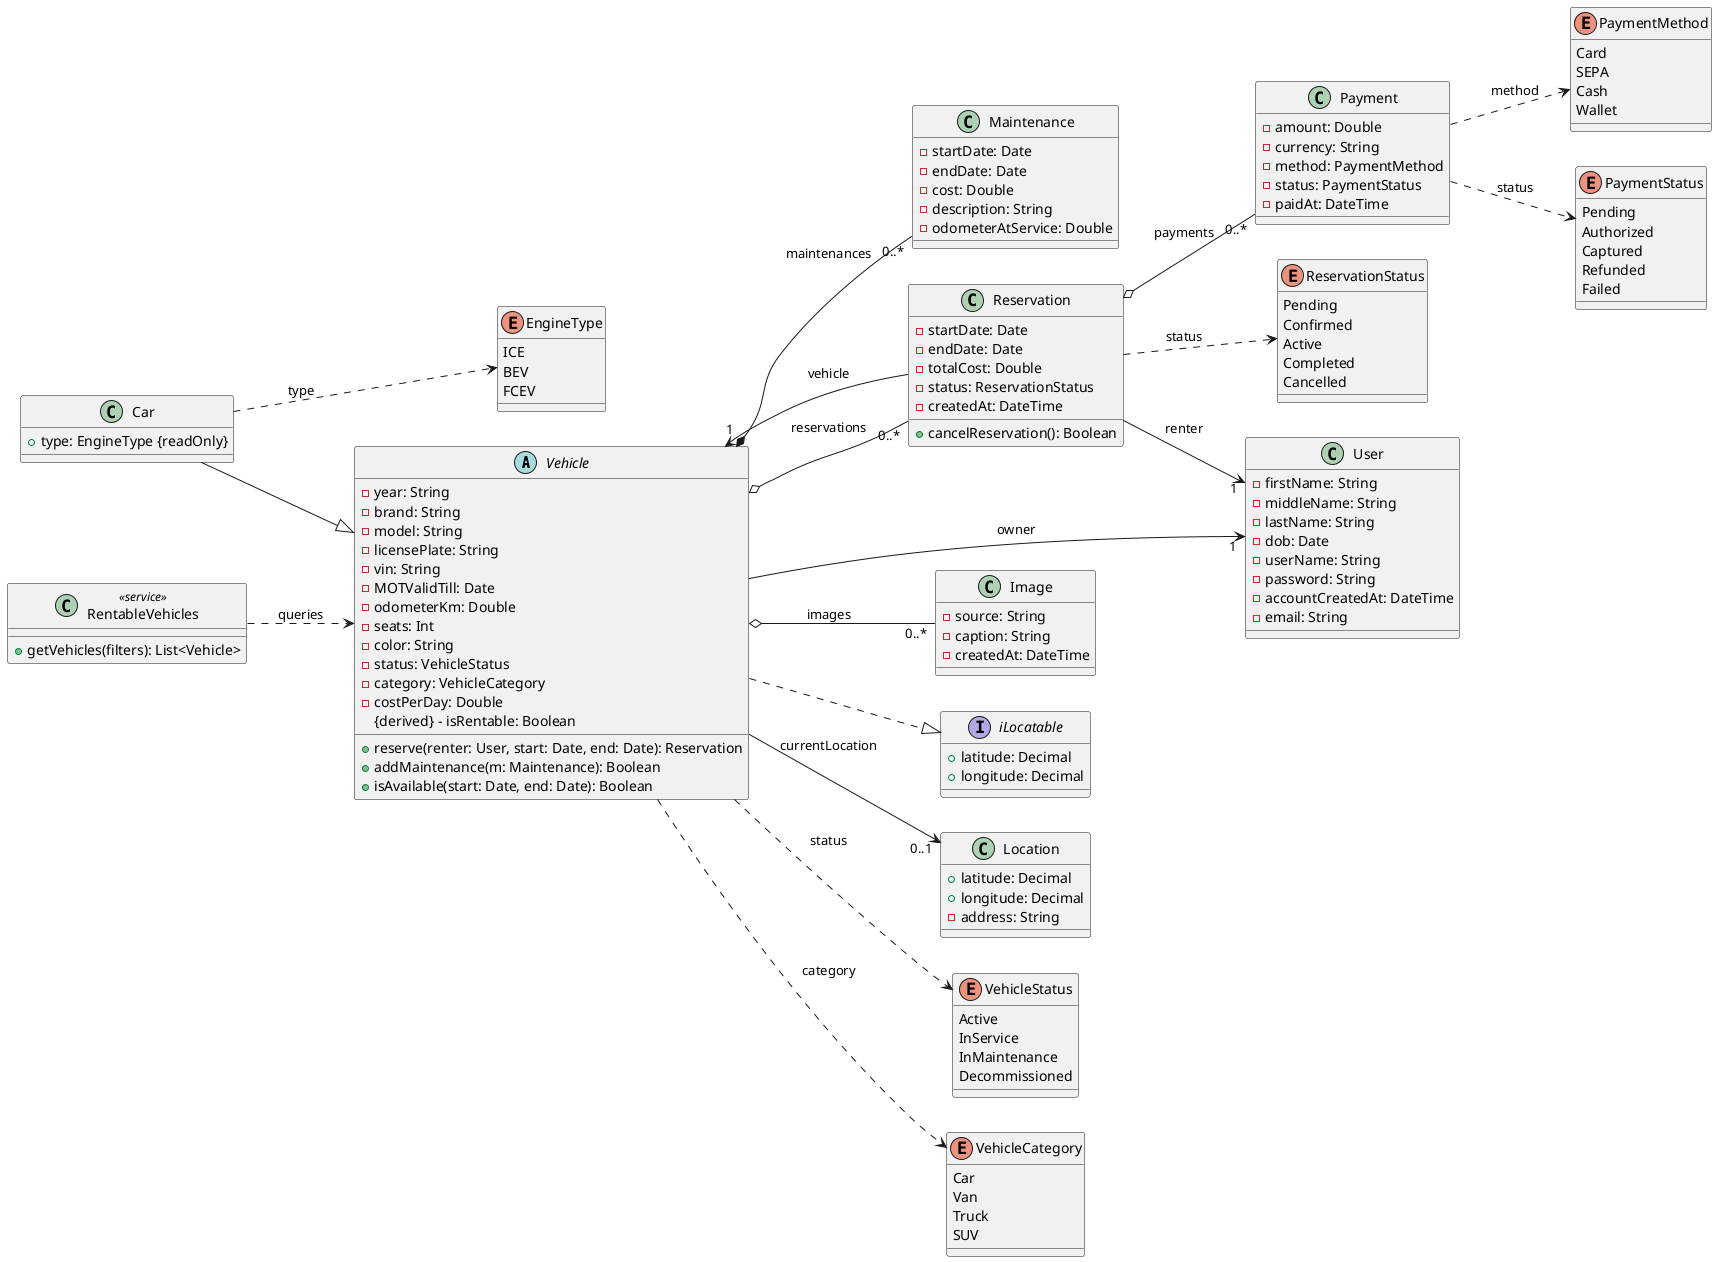 
@startuml
left to right direction
'skinparam classAttributeIconSize 0

'========================
' Core domain
'========================
abstract class Vehicle {
  - year: String
  - brand: String
  - model: String
  - licensePlate: String
  - vin: String
  - MOTValidTill: Date
  - odometerKm: Double
  - seats: Int
  - color: String
  - status: VehicleStatus
  - category: VehicleCategory
  - costPerDay: Double
  {derived} - isRentable: Boolean
  + reserve(renter: User, start: Date, end: Date): Reservation
  + addMaintenance(m: Maintenance): Boolean
  + isAvailable(start: Date, end: Date): Boolean
}

class Car {
  + type: EngineType {readOnly}
}

class Maintenance {
  - startDate: Date
  - endDate: Date
  - cost: Double
  - description: String
  - odometerAtService: Double
}

class Reservation {
  - startDate: Date
  - endDate: Date
  - totalCost: Double
  - status: ReservationStatus
  - createdAt: DateTime
  + cancelReservation(): Boolean
}

class User {
  - firstName: String
  - middleName: String
  - lastName: String
  - dob: Date
  - userName: String
  - password: String
  - accountCreatedAt: DateTime
  - email: String
}

class Image {
  - source: String
  - caption: String
  - createdAt: DateTime
}

class Payment {
  - amount: Double
  - currency: String
  - method: PaymentMethod
  - status: PaymentStatus
  - paidAt: DateTime
}

interface iLocatable {
  + latitude: Decimal
  + longitude: Decimal
}

class RentableVehicles <<service>> {
  + getVehicles(filters): List<Vehicle>
}

class Location {
  + latitude: Decimal
  + longitude: Decimal
  - address: String
}

'========================
' Enums
'========================
enum EngineType {
  ICE
  BEV
  FCEV
}

enum VehicleStatus {
  Active
  InService
  InMaintenance
  Decommissioned
}

enum VehicleCategory {
  Car
  Van
  Truck
  SUV
}

enum ReservationStatus {
  Pending
  Confirmed
  Active
  Completed
  Cancelled
}

enum PaymentMethod {
  Card
  SEPA
  Cash
  Wallet
}

enum PaymentStatus {
  Pending
  Authorized
  Captured
  Refunded
  Failed
}

'========================
' Associations (lines)
'========================
Car --|> Vehicle
Car ..> EngineType : type

Vehicle *-- "0..*" Maintenance : maintenances
Vehicle o-- "0..*" Reservation : reservations
Vehicle o-- "0..*" Image : images
Vehicle --> "1" User : owner
Vehicle ..|> iLocatable
Vehicle --> "0..1" Location : currentLocation

Reservation --> "1" Vehicle : vehicle
Reservation --> "1" User : renter
Reservation o-- "0..*" Payment : payments

RentableVehicles ..> Vehicle : queries

'========================
' Enum dependencies (lines from classes to enums)
'========================
Vehicle ..> VehicleStatus : status
Vehicle ..> VehicleCategory : category
Reservation ..> ReservationStatus : status
Payment ..> PaymentMethod : method
Payment ..> PaymentStatus : status

@enduml